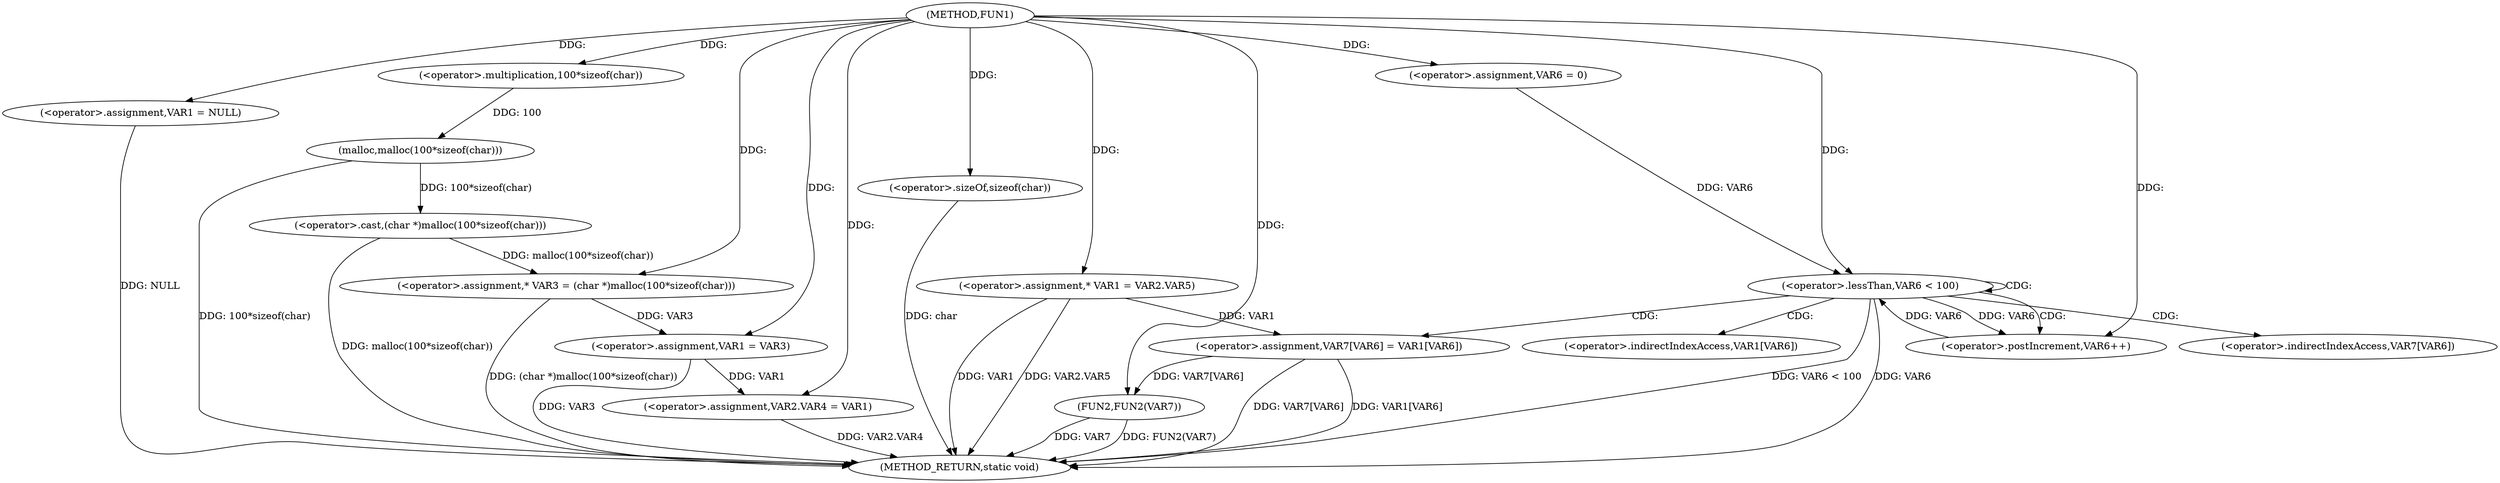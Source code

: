 digraph FUN1 {  
"1000100" [label = "(METHOD,FUN1)" ]
"1000155" [label = "(METHOD_RETURN,static void)" ]
"1000104" [label = "(<operator>.assignment,VAR1 = NULL)" ]
"1000109" [label = "(<operator>.assignment,* VAR3 = (char *)malloc(100*sizeof(char)))" ]
"1000111" [label = "(<operator>.cast,(char *)malloc(100*sizeof(char)))" ]
"1000113" [label = "(malloc,malloc(100*sizeof(char)))" ]
"1000114" [label = "(<operator>.multiplication,100*sizeof(char))" ]
"1000116" [label = "(<operator>.sizeOf,sizeof(char))" ]
"1000118" [label = "(<operator>.assignment,VAR1 = VAR3)" ]
"1000121" [label = "(<operator>.assignment,VAR2.VAR4 = VAR1)" ]
"1000128" [label = "(<operator>.assignment,* VAR1 = VAR2.VAR5)" ]
"1000137" [label = "(<operator>.assignment,VAR6 = 0)" ]
"1000140" [label = "(<operator>.lessThan,VAR6 < 100)" ]
"1000143" [label = "(<operator>.postIncrement,VAR6++)" ]
"1000146" [label = "(<operator>.assignment,VAR7[VAR6] = VAR1[VAR6])" ]
"1000153" [label = "(FUN2,FUN2(VAR7))" ]
"1000147" [label = "(<operator>.indirectIndexAccess,VAR7[VAR6])" ]
"1000150" [label = "(<operator>.indirectIndexAccess,VAR1[VAR6])" ]
  "1000116" -> "1000155"  [ label = "DDG: char"] 
  "1000128" -> "1000155"  [ label = "DDG: VAR2.VAR5"] 
  "1000113" -> "1000155"  [ label = "DDG: 100*sizeof(char)"] 
  "1000140" -> "1000155"  [ label = "DDG: VAR6"] 
  "1000140" -> "1000155"  [ label = "DDG: VAR6 < 100"] 
  "1000128" -> "1000155"  [ label = "DDG: VAR1"] 
  "1000153" -> "1000155"  [ label = "DDG: FUN2(VAR7)"] 
  "1000153" -> "1000155"  [ label = "DDG: VAR7"] 
  "1000146" -> "1000155"  [ label = "DDG: VAR1[VAR6]"] 
  "1000111" -> "1000155"  [ label = "DDG: malloc(100*sizeof(char))"] 
  "1000118" -> "1000155"  [ label = "DDG: VAR3"] 
  "1000121" -> "1000155"  [ label = "DDG: VAR2.VAR4"] 
  "1000146" -> "1000155"  [ label = "DDG: VAR7[VAR6]"] 
  "1000109" -> "1000155"  [ label = "DDG: (char *)malloc(100*sizeof(char))"] 
  "1000104" -> "1000155"  [ label = "DDG: NULL"] 
  "1000100" -> "1000104"  [ label = "DDG: "] 
  "1000111" -> "1000109"  [ label = "DDG: malloc(100*sizeof(char))"] 
  "1000100" -> "1000109"  [ label = "DDG: "] 
  "1000113" -> "1000111"  [ label = "DDG: 100*sizeof(char)"] 
  "1000114" -> "1000113"  [ label = "DDG: 100"] 
  "1000100" -> "1000114"  [ label = "DDG: "] 
  "1000100" -> "1000116"  [ label = "DDG: "] 
  "1000109" -> "1000118"  [ label = "DDG: VAR3"] 
  "1000100" -> "1000118"  [ label = "DDG: "] 
  "1000118" -> "1000121"  [ label = "DDG: VAR1"] 
  "1000100" -> "1000121"  [ label = "DDG: "] 
  "1000100" -> "1000128"  [ label = "DDG: "] 
  "1000100" -> "1000137"  [ label = "DDG: "] 
  "1000143" -> "1000140"  [ label = "DDG: VAR6"] 
  "1000137" -> "1000140"  [ label = "DDG: VAR6"] 
  "1000100" -> "1000140"  [ label = "DDG: "] 
  "1000140" -> "1000143"  [ label = "DDG: VAR6"] 
  "1000100" -> "1000143"  [ label = "DDG: "] 
  "1000128" -> "1000146"  [ label = "DDG: VAR1"] 
  "1000146" -> "1000153"  [ label = "DDG: VAR7[VAR6]"] 
  "1000100" -> "1000153"  [ label = "DDG: "] 
  "1000140" -> "1000147"  [ label = "CDG: "] 
  "1000140" -> "1000150"  [ label = "CDG: "] 
  "1000140" -> "1000146"  [ label = "CDG: "] 
  "1000140" -> "1000143"  [ label = "CDG: "] 
  "1000140" -> "1000140"  [ label = "CDG: "] 
}
